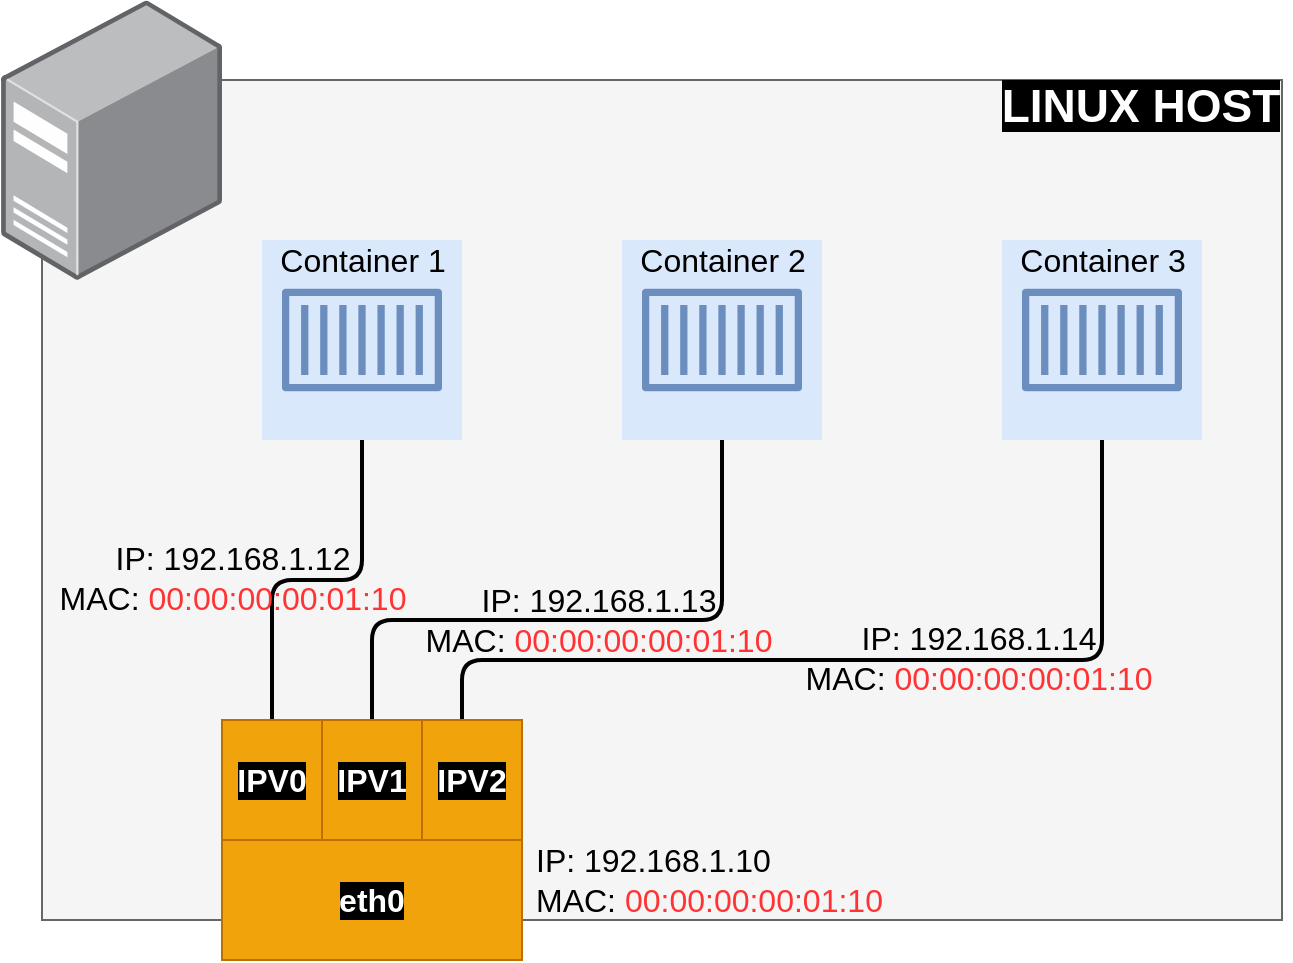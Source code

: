 <mxfile>
    <diagram id="yhgdDX55qUGxcqxJgDQ6" name="Page-1">
        <mxGraphModel dx="1751" dy="739" grid="1" gridSize="10" guides="1" tooltips="1" connect="1" arrows="1" fold="1" page="1" pageScale="1" pageWidth="850" pageHeight="1100" math="0" shadow="0">
            <root>
                <mxCell id="0"/>
                <mxCell id="1" parent="0"/>
                <mxCell id="2" value="" style="whiteSpace=wrap;html=1;fontSize=23;fillColor=#f5f5f5;fontColor=#333333;strokeColor=#666666;" vertex="1" parent="1">
                    <mxGeometry x="160" y="170" width="620" height="420" as="geometry"/>
                </mxCell>
                <mxCell id="6" value="" style="points=[];aspect=fixed;html=1;align=center;shadow=0;dashed=0;image;image=img/lib/allied_telesis/computer_and_terminals/Server_Desktop.svg;" vertex="1" parent="1">
                    <mxGeometry x="139.56" y="130" width="110.44" height="140" as="geometry"/>
                </mxCell>
                <mxCell id="8" value="&lt;div style=&quot;text-align: left&quot;&gt;&lt;/div&gt;&lt;font style=&quot;font-size: 23px&quot;&gt;&lt;b style=&quot;background-color: rgb(0 , 0 , 0)&quot;&gt;&lt;font color=&quot;#ffffff&quot;&gt;LINUX HOST&lt;/font&gt;&lt;/b&gt;&lt;br&gt;&lt;/font&gt;" style="text;html=1;resizable=0;autosize=1;align=center;verticalAlign=middle;points=[];fillColor=none;strokeColor=none;rounded=0;" vertex="1" parent="1">
                    <mxGeometry x="634" y="173" width="150" height="20" as="geometry"/>
                </mxCell>
                <mxCell id="60" style="edgeStyle=orthogonalEdgeStyle;html=1;fontSize=16;fontColor=#FF3333;strokeWidth=2;endArrow=none;endFill=0;" edge="1" parent="1" source="10" target="54">
                    <mxGeometry relative="1" as="geometry"/>
                </mxCell>
                <mxCell id="10" value="&lt;font style=&quot;font-size: 16px&quot;&gt;&lt;br&gt;&lt;/font&gt;" style="sketch=0;outlineConnect=0;strokeColor=#6c8ebf;fillColor=#dae8fc;dashed=0;verticalLabelPosition=bottom;verticalAlign=top;align=center;html=1;fontSize=12;fontStyle=0;aspect=fixed;shape=mxgraph.aws4.resourceIcon;resIcon=mxgraph.aws4.container_1;" vertex="1" parent="1">
                    <mxGeometry x="270" y="250" width="100" height="100" as="geometry"/>
                </mxCell>
                <mxCell id="61" style="edgeStyle=orthogonalEdgeStyle;html=1;entryX=0.5;entryY=0;entryDx=0;entryDy=0;fontSize=16;fontColor=#FF3333;strokeWidth=2;endArrow=none;endFill=0;" edge="1" parent="1" source="11" target="55">
                    <mxGeometry relative="1" as="geometry">
                        <Array as="points">
                            <mxPoint x="500" y="440"/>
                            <mxPoint x="325" y="440"/>
                        </Array>
                    </mxGeometry>
                </mxCell>
                <mxCell id="11" value="&lt;font style=&quot;font-size: 16px&quot;&gt;&lt;br&gt;&lt;/font&gt;" style="sketch=0;outlineConnect=0;strokeColor=#6c8ebf;fillColor=#dae8fc;dashed=0;verticalLabelPosition=bottom;verticalAlign=top;align=center;html=1;fontSize=12;fontStyle=0;aspect=fixed;shape=mxgraph.aws4.resourceIcon;resIcon=mxgraph.aws4.container_1;" vertex="1" parent="1">
                    <mxGeometry x="450" y="250" width="100" height="100" as="geometry"/>
                </mxCell>
                <mxCell id="62" style="edgeStyle=orthogonalEdgeStyle;html=1;fontSize=16;fontColor=#FF3333;strokeWidth=2;endArrow=none;endFill=0;" edge="1" parent="1" source="14">
                    <mxGeometry relative="1" as="geometry">
                        <mxPoint x="370" y="490" as="targetPoint"/>
                        <Array as="points">
                            <mxPoint x="690" y="460"/>
                            <mxPoint x="370" y="460"/>
                        </Array>
                    </mxGeometry>
                </mxCell>
                <mxCell id="14" value="&lt;font style=&quot;font-size: 16px&quot;&gt;&lt;br&gt;&lt;/font&gt;" style="sketch=0;outlineConnect=0;strokeColor=#6c8ebf;fillColor=#dae8fc;dashed=0;verticalLabelPosition=bottom;verticalAlign=top;align=center;html=1;fontSize=12;fontStyle=0;aspect=fixed;shape=mxgraph.aws4.resourceIcon;resIcon=mxgraph.aws4.container_1;" vertex="1" parent="1">
                    <mxGeometry x="640" y="250" width="100" height="100" as="geometry"/>
                </mxCell>
                <mxCell id="57" value="" style="group" vertex="1" connectable="0" parent="1">
                    <mxGeometry x="250" y="490" width="150" height="120" as="geometry"/>
                </mxCell>
                <mxCell id="53" value="&lt;b&gt;&lt;font style=&quot;font-size: 16px&quot; color=&quot;#ffffff&quot;&gt;eth0&lt;/font&gt;&lt;/b&gt;" style="whiteSpace=wrap;html=1;labelBackgroundColor=#000000;fillColor=#f0a30a;strokeColor=#BD7000;fontColor=#000000;" vertex="1" parent="57">
                    <mxGeometry y="60" width="150" height="60" as="geometry"/>
                </mxCell>
                <mxCell id="54" value="&lt;b&gt;&lt;font style=&quot;font-size: 16px&quot; color=&quot;#ffffff&quot;&gt;IPV0&lt;/font&gt;&lt;/b&gt;" style="whiteSpace=wrap;html=1;labelBackgroundColor=#000000;fillColor=#f0a30a;strokeColor=#BD7000;fontColor=#000000;" vertex="1" parent="57">
                    <mxGeometry width="50" height="60" as="geometry"/>
                </mxCell>
                <mxCell id="55" value="&lt;b&gt;&lt;font style=&quot;font-size: 16px&quot; color=&quot;#ffffff&quot;&gt;IPV1&lt;/font&gt;&lt;/b&gt;" style="whiteSpace=wrap;html=1;labelBackgroundColor=#000000;fillColor=#f0a30a;strokeColor=#BD7000;fontColor=#000000;" vertex="1" parent="57">
                    <mxGeometry x="50" width="50" height="60" as="geometry"/>
                </mxCell>
                <mxCell id="56" value="&lt;b&gt;&lt;font style=&quot;font-size: 16px&quot; color=&quot;#ffffff&quot;&gt;IPV2&lt;/font&gt;&lt;/b&gt;" style="whiteSpace=wrap;html=1;labelBackgroundColor=#000000;fillColor=#f0a30a;strokeColor=#BD7000;fontColor=#000000;" vertex="1" parent="57">
                    <mxGeometry x="100" width="50" height="60" as="geometry"/>
                </mxCell>
                <mxCell id="59" value="&lt;span style=&quot;color: rgb(0 , 0 , 0)&quot;&gt;IP: 192.168.1.10&lt;/span&gt;&lt;br style=&quot;color: rgb(0 , 0 , 0)&quot;&gt;&lt;span style=&quot;color: rgb(0 , 0 , 0)&quot;&gt;MAC:&amp;nbsp;&lt;/span&gt;&lt;font color=&quot;#ff3333&quot;&gt;00:00:00:00:01:10&lt;/font&gt;" style="text;html=1;resizable=0;autosize=1;align=left;verticalAlign=middle;points=[];fillColor=none;strokeColor=none;rounded=0;labelBackgroundColor=none;fontSize=16;fontColor=#FFFFFF;" vertex="1" parent="1">
                    <mxGeometry x="405" y="550" width="190" height="40" as="geometry"/>
                </mxCell>
                <mxCell id="63" value="&lt;span style=&quot;color: rgb(0 , 0 , 0)&quot;&gt;IP: 192.168.1.12&lt;/span&gt;&lt;br style=&quot;color: rgb(0 , 0 , 0)&quot;&gt;&lt;span style=&quot;text-align: left ; color: rgb(0 , 0 , 0)&quot;&gt;MAC:&amp;nbsp;&lt;/span&gt;&lt;font color=&quot;#ff3333&quot; style=&quot;text-align: left&quot;&gt;00:00:00:00:01:10&lt;/font&gt;" style="text;html=1;resizable=0;autosize=1;align=center;verticalAlign=middle;points=[];fillColor=none;strokeColor=none;rounded=0;labelBackgroundColor=none;fontSize=16;fontColor=#FF3333;" vertex="1" parent="1">
                    <mxGeometry x="160" y="399" width="190" height="40" as="geometry"/>
                </mxCell>
                <mxCell id="64" value="&lt;span style=&quot;color: rgb(0 , 0 , 0)&quot;&gt;Container 1&lt;/span&gt;&lt;br style=&quot;color: rgb(0 , 0 , 0)&quot;&gt;" style="text;html=1;resizable=0;autosize=1;align=center;verticalAlign=middle;points=[];fillColor=none;strokeColor=none;rounded=0;labelBackgroundColor=none;fontSize=16;fontColor=#FF3333;" vertex="1" parent="1">
                    <mxGeometry x="270" y="250" width="100" height="20" as="geometry"/>
                </mxCell>
                <mxCell id="65" value="&lt;span style=&quot;color: rgb(0 , 0 , 0)&quot;&gt;IP: 192.168.1.13&lt;/span&gt;&lt;br style=&quot;color: rgb(0 , 0 , 0)&quot;&gt;&lt;span style=&quot;text-align: left ; color: rgb(0 , 0 , 0)&quot;&gt;MAC:&amp;nbsp;&lt;/span&gt;&lt;font color=&quot;#ff3333&quot; style=&quot;text-align: left&quot;&gt;00:00:00:00:01:10&lt;/font&gt;" style="text;html=1;resizable=0;autosize=1;align=center;verticalAlign=middle;points=[];fillColor=none;strokeColor=none;rounded=0;labelBackgroundColor=none;fontSize=16;fontColor=#FF3333;" vertex="1" parent="1">
                    <mxGeometry x="343" y="420" width="190" height="40" as="geometry"/>
                </mxCell>
                <mxCell id="66" value="&lt;span style=&quot;color: rgb(0 , 0 , 0)&quot;&gt;Container 2&lt;/span&gt;" style="text;html=1;resizable=0;autosize=1;align=center;verticalAlign=middle;points=[];fillColor=none;strokeColor=none;rounded=0;labelBackgroundColor=none;fontSize=16;fontColor=#FF3333;" vertex="1" parent="1">
                    <mxGeometry x="450" y="250" width="100" height="20" as="geometry"/>
                </mxCell>
                <mxCell id="67" value="&lt;span style=&quot;color: rgb(0 , 0 , 0)&quot;&gt;IP: 192.168.1.14&lt;/span&gt;&lt;br style=&quot;color: rgb(0 , 0 , 0)&quot;&gt;&lt;span style=&quot;text-align: left ; color: rgb(0 , 0 , 0)&quot;&gt;MAC:&amp;nbsp;&lt;/span&gt;&lt;font color=&quot;#ff3333&quot; style=&quot;text-align: left&quot;&gt;00:00:00:00:01:10&lt;/font&gt;" style="text;html=1;resizable=0;autosize=1;align=center;verticalAlign=middle;points=[];fillColor=none;strokeColor=none;rounded=0;labelBackgroundColor=none;fontSize=16;fontColor=#FF3333;" vertex="1" parent="1">
                    <mxGeometry x="533" y="439" width="190" height="40" as="geometry"/>
                </mxCell>
                <mxCell id="68" value="&lt;span style=&quot;color: rgb(0 , 0 , 0)&quot;&gt;Container 3&lt;/span&gt;" style="text;html=1;resizable=0;autosize=1;align=center;verticalAlign=middle;points=[];fillColor=none;strokeColor=none;rounded=0;labelBackgroundColor=none;fontSize=16;fontColor=#FF3333;" vertex="1" parent="1">
                    <mxGeometry x="640" y="250" width="100" height="20" as="geometry"/>
                </mxCell>
            </root>
        </mxGraphModel>
    </diagram>
</mxfile>